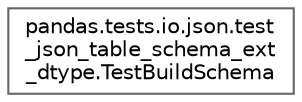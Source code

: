 digraph "Graphical Class Hierarchy"
{
 // LATEX_PDF_SIZE
  bgcolor="transparent";
  edge [fontname=Helvetica,fontsize=10,labelfontname=Helvetica,labelfontsize=10];
  node [fontname=Helvetica,fontsize=10,shape=box,height=0.2,width=0.4];
  rankdir="LR";
  Node0 [id="Node000000",label="pandas.tests.io.json.test\l_json_table_schema_ext\l_dtype.TestBuildSchema",height=0.2,width=0.4,color="grey40", fillcolor="white", style="filled",URL="$dc/db1/classpandas_1_1tests_1_1io_1_1json_1_1test__json__table__schema__ext__dtype_1_1TestBuildSchema.html",tooltip=" "];
}
